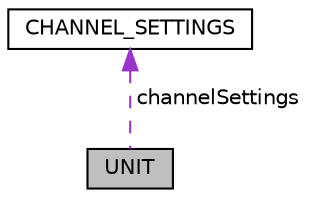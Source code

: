 digraph "UNIT"
{
  edge [fontname="Helvetica",fontsize="10",labelfontname="Helvetica",labelfontsize="10"];
  node [fontname="Helvetica",fontsize="10",shape=record];
  Node1 [label="UNIT",height=0.2,width=0.4,color="black", fillcolor="grey75", style="filled", fontcolor="black"];
  Node2 -> Node1 [dir="back",color="darkorchid3",fontsize="10",style="dashed",label=" channelSettings" ,fontname="Helvetica"];
  Node2 [label="CHANNEL_SETTINGS",height=0.2,width=0.4,color="black", fillcolor="white", style="filled",URL="$structCHANNEL__SETTINGS.html"];
}
